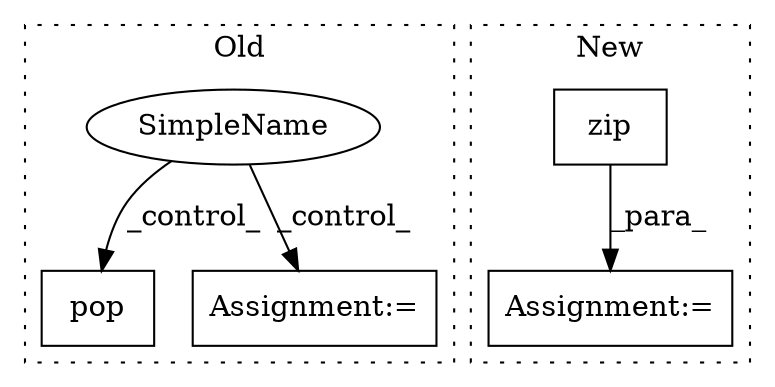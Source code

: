 digraph G {
subgraph cluster0 {
1 [label="pop" a="32" s="14483,14488" l="4,1" shape="box"];
4 [label="SimpleName" a="42" s="" l="" shape="ellipse"];
5 [label="Assignment:=" a="7" s="14264" l="1" shape="box"];
label = "Old";
style="dotted";
}
subgraph cluster1 {
2 [label="zip" a="32" s="15030,15051" l="4,1" shape="box"];
3 [label="Assignment:=" a="7" s="15024" l="1" shape="box"];
label = "New";
style="dotted";
}
2 -> 3 [label="_para_"];
4 -> 1 [label="_control_"];
4 -> 5 [label="_control_"];
}